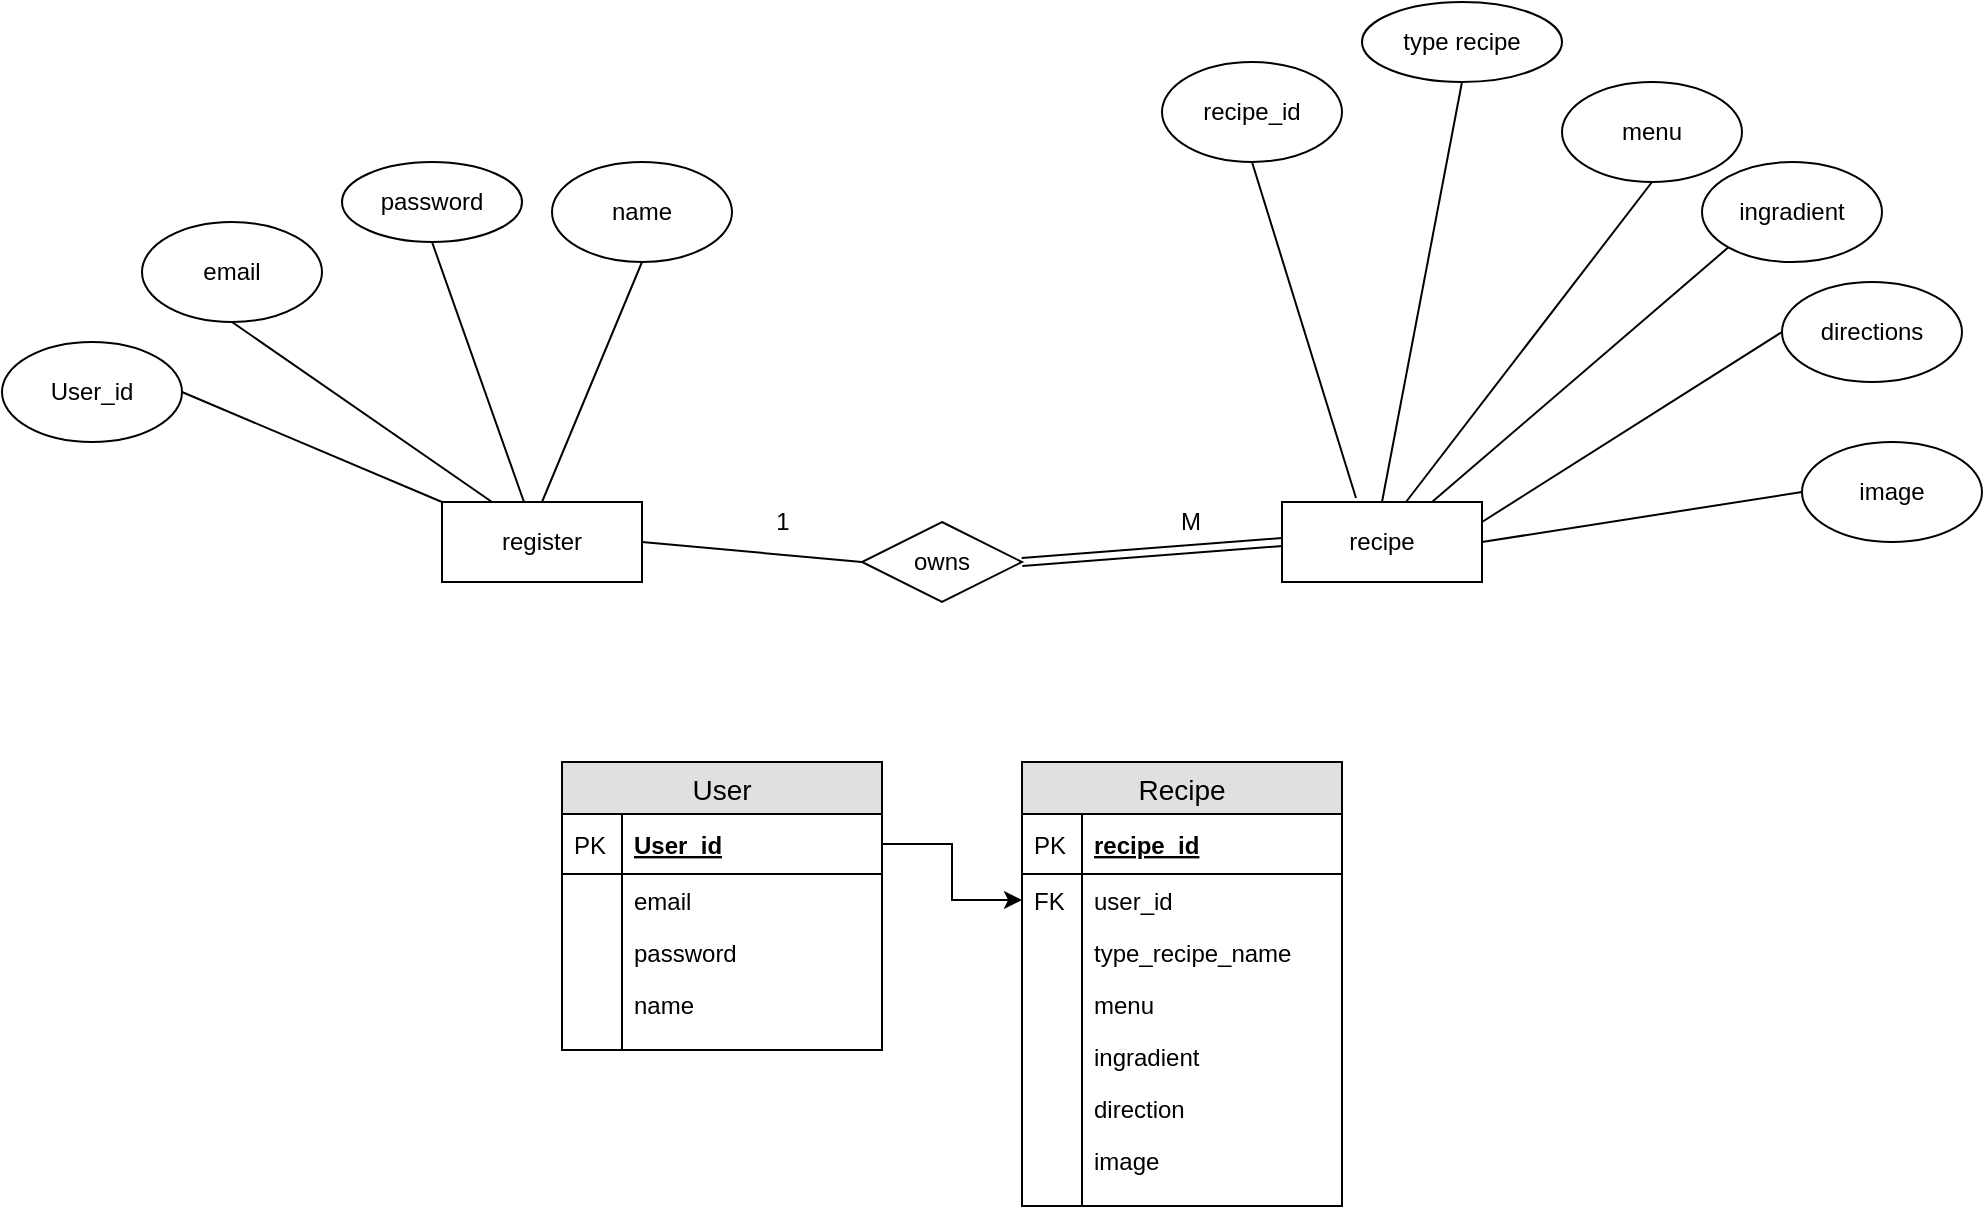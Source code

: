 <mxfile version="12.7.9" type="device"><diagram id="OdCbwvhtmoII-Hmt7XbU" name="Page-1"><mxGraphModel dx="1882" dy="780" grid="1" gridSize="10" guides="1" tooltips="1" connect="1" arrows="1" fold="1" page="1" pageScale="1" pageWidth="1169" pageHeight="827" math="0" shadow="0"><root><mxCell id="0"/><mxCell id="1" parent="0"/><mxCell id="t8FtoCzNeMoenswBaD7P-31" value="User_id" style="ellipse;whiteSpace=wrap;html=1;" parent="1" vertex="1"><mxGeometry x="-110" y="190" width="90" height="50" as="geometry"/></mxCell><mxCell id="t8FtoCzNeMoenswBaD7P-33" value="name" style="ellipse;whiteSpace=wrap;html=1;" parent="1" vertex="1"><mxGeometry x="165" y="100" width="90" height="50" as="geometry"/></mxCell><mxCell id="t8FtoCzNeMoenswBaD7P-34" value="password" style="ellipse;whiteSpace=wrap;html=1;" parent="1" vertex="1"><mxGeometry x="60" y="100" width="90" height="40" as="geometry"/></mxCell><mxCell id="t8FtoCzNeMoenswBaD7P-35" value="email" style="ellipse;whiteSpace=wrap;html=1;" parent="1" vertex="1"><mxGeometry x="-40" y="130" width="90" height="50" as="geometry"/></mxCell><mxCell id="t8FtoCzNeMoenswBaD7P-39" value="" style="endArrow=none;html=1;entryX=0.5;entryY=1;entryDx=0;entryDy=0;exitX=0.25;exitY=0;exitDx=0;exitDy=0;" parent="1" source="KQc6PBvkMlaH7js5DG5--5" target="t8FtoCzNeMoenswBaD7P-35" edge="1"><mxGeometry width="50" height="50" relative="1" as="geometry"><mxPoint x="88" y="250" as="sourcePoint"/><mxPoint x="165" y="190" as="targetPoint"/></mxGeometry></mxCell><mxCell id="t8FtoCzNeMoenswBaD7P-40" value="" style="endArrow=none;html=1;entryX=0.5;entryY=1;entryDx=0;entryDy=0;exitX=0.5;exitY=0;exitDx=0;exitDy=0;" parent="1" source="KQc6PBvkMlaH7js5DG5--5" target="t8FtoCzNeMoenswBaD7P-33" edge="1"><mxGeometry width="50" height="50" relative="1" as="geometry"><mxPoint x="114.04" y="251.98" as="sourcePoint"/><mxPoint x="175" y="200" as="targetPoint"/></mxGeometry></mxCell><mxCell id="t8FtoCzNeMoenswBaD7P-41" value="" style="endArrow=none;html=1;entryX=0.5;entryY=1;entryDx=0;entryDy=0;exitX=0.41;exitY=0;exitDx=0;exitDy=0;exitPerimeter=0;" parent="1" source="KQc6PBvkMlaH7js5DG5--5" target="t8FtoCzNeMoenswBaD7P-34" edge="1"><mxGeometry width="50" height="50" relative="1" as="geometry"><mxPoint x="100" y="250" as="sourcePoint"/><mxPoint x="185" y="210" as="targetPoint"/></mxGeometry></mxCell><mxCell id="t8FtoCzNeMoenswBaD7P-42" value="" style="endArrow=none;html=1;entryX=1;entryY=0.5;entryDx=0;entryDy=0;exitX=0;exitY=0;exitDx=0;exitDy=0;" parent="1" source="KQc6PBvkMlaH7js5DG5--5" target="t8FtoCzNeMoenswBaD7P-31" edge="1"><mxGeometry width="50" height="50" relative="1" as="geometry"><mxPoint x="42.04" y="257.98" as="sourcePoint"/><mxPoint x="195" y="220" as="targetPoint"/></mxGeometry></mxCell><mxCell id="t8FtoCzNeMoenswBaD7P-44" value="recipe_id" style="ellipse;whiteSpace=wrap;html=1;" parent="1" vertex="1"><mxGeometry x="470" y="50" width="90" height="50" as="geometry"/></mxCell><mxCell id="t8FtoCzNeMoenswBaD7P-45" value="" style="endArrow=none;html=1;entryX=0.5;entryY=1;entryDx=0;entryDy=0;exitX=0.37;exitY=-0.05;exitDx=0;exitDy=0;exitPerimeter=0;" parent="1" source="KQc6PBvkMlaH7js5DG5--1" target="t8FtoCzNeMoenswBaD7P-44" edge="1"><mxGeometry width="50" height="50" relative="1" as="geometry"><mxPoint x="608" y="210" as="sourcePoint"/><mxPoint x="610" y="140" as="targetPoint"/></mxGeometry></mxCell><mxCell id="t8FtoCzNeMoenswBaD7P-46" value="menu" style="ellipse;whiteSpace=wrap;html=1;" parent="1" vertex="1"><mxGeometry x="670" y="60" width="90" height="50" as="geometry"/></mxCell><mxCell id="t8FtoCzNeMoenswBaD7P-47" value="" style="endArrow=none;html=1;entryX=0.5;entryY=1;entryDx=0;entryDy=0;exitX=0.62;exitY=0;exitDx=0;exitDy=0;exitPerimeter=0;" parent="1" source="KQc6PBvkMlaH7js5DG5--1" target="t8FtoCzNeMoenswBaD7P-46" edge="1"><mxGeometry width="50" height="50" relative="1" as="geometry"><mxPoint x="650" y="210" as="sourcePoint"/><mxPoint x="700" y="140" as="targetPoint"/></mxGeometry></mxCell><mxCell id="t8FtoCzNeMoenswBaD7P-48" value="ingradient" style="ellipse;whiteSpace=wrap;html=1;" parent="1" vertex="1"><mxGeometry x="740" y="100" width="90" height="50" as="geometry"/></mxCell><mxCell id="t8FtoCzNeMoenswBaD7P-49" value="" style="endArrow=none;html=1;entryX=0;entryY=1;entryDx=0;entryDy=0;exitX=0.75;exitY=0;exitDx=0;exitDy=0;" parent="1" source="KQc6PBvkMlaH7js5DG5--1" target="t8FtoCzNeMoenswBaD7P-48" edge="1"><mxGeometry width="50" height="50" relative="1" as="geometry"><mxPoint x="689" y="210" as="sourcePoint"/><mxPoint x="725" y="120" as="targetPoint"/></mxGeometry></mxCell><mxCell id="t8FtoCzNeMoenswBaD7P-50" value="directions" style="ellipse;whiteSpace=wrap;html=1;" parent="1" vertex="1"><mxGeometry x="780" y="160" width="90" height="50" as="geometry"/></mxCell><mxCell id="t8FtoCzNeMoenswBaD7P-51" value="" style="endArrow=none;html=1;entryX=0;entryY=0.5;entryDx=0;entryDy=0;exitX=1;exitY=0.25;exitDx=0;exitDy=0;" parent="1" source="KQc6PBvkMlaH7js5DG5--1" target="t8FtoCzNeMoenswBaD7P-50" edge="1"><mxGeometry width="50" height="50" relative="1" as="geometry"><mxPoint x="650" y="230" as="sourcePoint"/><mxPoint x="763.18" y="152.678" as="targetPoint"/></mxGeometry></mxCell><mxCell id="t8FtoCzNeMoenswBaD7P-57" value="User" style="swimlane;fontStyle=0;childLayout=stackLayout;horizontal=1;startSize=26;fillColor=#e0e0e0;horizontalStack=0;resizeParent=1;resizeParentMax=0;resizeLast=0;collapsible=1;marginBottom=0;swimlaneFillColor=#ffffff;align=center;fontSize=14;" parent="1" vertex="1"><mxGeometry x="170" y="400" width="160" height="144" as="geometry"/></mxCell><mxCell id="t8FtoCzNeMoenswBaD7P-58" value="User_id" style="shape=partialRectangle;top=0;left=0;right=0;bottom=1;align=left;verticalAlign=middle;fillColor=none;spacingLeft=34;spacingRight=4;overflow=hidden;rotatable=0;points=[[0,0.5],[1,0.5]];portConstraint=eastwest;dropTarget=0;fontStyle=5;fontSize=12;" parent="t8FtoCzNeMoenswBaD7P-57" vertex="1"><mxGeometry y="26" width="160" height="30" as="geometry"/></mxCell><mxCell id="t8FtoCzNeMoenswBaD7P-59" value="PK" style="shape=partialRectangle;top=0;left=0;bottom=0;fillColor=none;align=left;verticalAlign=middle;spacingLeft=4;spacingRight=4;overflow=hidden;rotatable=0;points=[];portConstraint=eastwest;part=1;fontSize=12;" parent="t8FtoCzNeMoenswBaD7P-58" vertex="1" connectable="0"><mxGeometry width="30" height="30" as="geometry"/></mxCell><mxCell id="t8FtoCzNeMoenswBaD7P-60" value="email" style="shape=partialRectangle;top=0;left=0;right=0;bottom=0;align=left;verticalAlign=top;fillColor=none;spacingLeft=34;spacingRight=4;overflow=hidden;rotatable=0;points=[[0,0.5],[1,0.5]];portConstraint=eastwest;dropTarget=0;fontSize=12;" parent="t8FtoCzNeMoenswBaD7P-57" vertex="1"><mxGeometry y="56" width="160" height="26" as="geometry"/></mxCell><mxCell id="t8FtoCzNeMoenswBaD7P-61" value="" style="shape=partialRectangle;top=0;left=0;bottom=0;fillColor=none;align=left;verticalAlign=top;spacingLeft=4;spacingRight=4;overflow=hidden;rotatable=0;points=[];portConstraint=eastwest;part=1;fontSize=12;" parent="t8FtoCzNeMoenswBaD7P-60" vertex="1" connectable="0"><mxGeometry width="30" height="26" as="geometry"/></mxCell><mxCell id="t8FtoCzNeMoenswBaD7P-62" value="password" style="shape=partialRectangle;top=0;left=0;right=0;bottom=0;align=left;verticalAlign=top;fillColor=none;spacingLeft=34;spacingRight=4;overflow=hidden;rotatable=0;points=[[0,0.5],[1,0.5]];portConstraint=eastwest;dropTarget=0;fontSize=12;" parent="t8FtoCzNeMoenswBaD7P-57" vertex="1"><mxGeometry y="82" width="160" height="26" as="geometry"/></mxCell><mxCell id="t8FtoCzNeMoenswBaD7P-63" value="" style="shape=partialRectangle;top=0;left=0;bottom=0;fillColor=none;align=left;verticalAlign=top;spacingLeft=4;spacingRight=4;overflow=hidden;rotatable=0;points=[];portConstraint=eastwest;part=1;fontSize=12;" parent="t8FtoCzNeMoenswBaD7P-62" vertex="1" connectable="0"><mxGeometry width="30" height="26" as="geometry"/></mxCell><mxCell id="t8FtoCzNeMoenswBaD7P-64" value="name" style="shape=partialRectangle;top=0;left=0;right=0;bottom=0;align=left;verticalAlign=top;fillColor=none;spacingLeft=34;spacingRight=4;overflow=hidden;rotatable=0;points=[[0,0.5],[1,0.5]];portConstraint=eastwest;dropTarget=0;fontSize=12;" parent="t8FtoCzNeMoenswBaD7P-57" vertex="1"><mxGeometry y="108" width="160" height="26" as="geometry"/></mxCell><mxCell id="t8FtoCzNeMoenswBaD7P-65" value="" style="shape=partialRectangle;top=0;left=0;bottom=0;fillColor=none;align=left;verticalAlign=top;spacingLeft=4;spacingRight=4;overflow=hidden;rotatable=0;points=[];portConstraint=eastwest;part=1;fontSize=12;" parent="t8FtoCzNeMoenswBaD7P-64" vertex="1" connectable="0"><mxGeometry width="30" height="26" as="geometry"/></mxCell><mxCell id="t8FtoCzNeMoenswBaD7P-66" value="" style="shape=partialRectangle;top=0;left=0;right=0;bottom=0;align=left;verticalAlign=top;fillColor=none;spacingLeft=34;spacingRight=4;overflow=hidden;rotatable=0;points=[[0,0.5],[1,0.5]];portConstraint=eastwest;dropTarget=0;fontSize=12;" parent="t8FtoCzNeMoenswBaD7P-57" vertex="1"><mxGeometry y="134" width="160" height="10" as="geometry"/></mxCell><mxCell id="t8FtoCzNeMoenswBaD7P-67" value="" style="shape=partialRectangle;top=0;left=0;bottom=0;fillColor=none;align=left;verticalAlign=top;spacingLeft=4;spacingRight=4;overflow=hidden;rotatable=0;points=[];portConstraint=eastwest;part=1;fontSize=12;" parent="t8FtoCzNeMoenswBaD7P-66" vertex="1" connectable="0"><mxGeometry width="30" height="10" as="geometry"/></mxCell><mxCell id="t8FtoCzNeMoenswBaD7P-68" value="Recipe" style="swimlane;fontStyle=0;childLayout=stackLayout;horizontal=1;startSize=26;fillColor=#e0e0e0;horizontalStack=0;resizeParent=1;resizeParentMax=0;resizeLast=0;collapsible=1;marginBottom=0;swimlaneFillColor=#ffffff;align=center;fontSize=14;" parent="1" vertex="1"><mxGeometry x="400" y="400" width="160" height="222" as="geometry"/></mxCell><mxCell id="t8FtoCzNeMoenswBaD7P-69" value="recipe_id" style="shape=partialRectangle;top=0;left=0;right=0;bottom=1;align=left;verticalAlign=middle;fillColor=none;spacingLeft=34;spacingRight=4;overflow=hidden;rotatable=0;points=[[0,0.5],[1,0.5]];portConstraint=eastwest;dropTarget=0;fontStyle=5;fontSize=12;" parent="t8FtoCzNeMoenswBaD7P-68" vertex="1"><mxGeometry y="26" width="160" height="30" as="geometry"/></mxCell><mxCell id="t8FtoCzNeMoenswBaD7P-70" value="PK" style="shape=partialRectangle;top=0;left=0;bottom=0;fillColor=none;align=left;verticalAlign=middle;spacingLeft=4;spacingRight=4;overflow=hidden;rotatable=0;points=[];portConstraint=eastwest;part=1;fontSize=12;" parent="t8FtoCzNeMoenswBaD7P-69" vertex="1" connectable="0"><mxGeometry width="30" height="30" as="geometry"/></mxCell><mxCell id="t8FtoCzNeMoenswBaD7P-111" value="user_id" style="shape=partialRectangle;top=0;left=0;right=0;bottom=0;align=left;verticalAlign=top;fillColor=none;spacingLeft=34;spacingRight=4;overflow=hidden;rotatable=0;points=[[0,0.5],[1,0.5]];portConstraint=eastwest;dropTarget=0;fontSize=12;" parent="t8FtoCzNeMoenswBaD7P-68" vertex="1"><mxGeometry y="56" width="160" height="26" as="geometry"/></mxCell><mxCell id="t8FtoCzNeMoenswBaD7P-112" value="FK" style="shape=partialRectangle;top=0;left=0;bottom=0;fillColor=none;align=left;verticalAlign=top;spacingLeft=4;spacingRight=4;overflow=hidden;rotatable=0;points=[];portConstraint=eastwest;part=1;fontSize=12;" parent="t8FtoCzNeMoenswBaD7P-111" vertex="1" connectable="0"><mxGeometry width="30" height="26" as="geometry"/></mxCell><mxCell id="KQc6PBvkMlaH7js5DG5--29" value="type_recipe_name" style="shape=partialRectangle;top=0;left=0;right=0;bottom=0;align=left;verticalAlign=top;fillColor=none;spacingLeft=34;spacingRight=4;overflow=hidden;rotatable=0;points=[[0,0.5],[1,0.5]];portConstraint=eastwest;dropTarget=0;fontSize=12;" vertex="1" parent="t8FtoCzNeMoenswBaD7P-68"><mxGeometry y="82" width="160" height="26" as="geometry"/></mxCell><mxCell id="KQc6PBvkMlaH7js5DG5--30" value="" style="shape=partialRectangle;top=0;left=0;bottom=0;fillColor=none;align=left;verticalAlign=top;spacingLeft=4;spacingRight=4;overflow=hidden;rotatable=0;points=[];portConstraint=eastwest;part=1;fontSize=12;" vertex="1" connectable="0" parent="KQc6PBvkMlaH7js5DG5--29"><mxGeometry width="30" height="26" as="geometry"/></mxCell><mxCell id="t8FtoCzNeMoenswBaD7P-71" value="menu" style="shape=partialRectangle;top=0;left=0;right=0;bottom=0;align=left;verticalAlign=top;fillColor=none;spacingLeft=34;spacingRight=4;overflow=hidden;rotatable=0;points=[[0,0.5],[1,0.5]];portConstraint=eastwest;dropTarget=0;fontSize=12;" parent="t8FtoCzNeMoenswBaD7P-68" vertex="1"><mxGeometry y="108" width="160" height="26" as="geometry"/></mxCell><mxCell id="t8FtoCzNeMoenswBaD7P-72" value="" style="shape=partialRectangle;top=0;left=0;bottom=0;fillColor=none;align=left;verticalAlign=top;spacingLeft=4;spacingRight=4;overflow=hidden;rotatable=0;points=[];portConstraint=eastwest;part=1;fontSize=12;" parent="t8FtoCzNeMoenswBaD7P-71" vertex="1" connectable="0"><mxGeometry width="30" height="26" as="geometry"/></mxCell><mxCell id="t8FtoCzNeMoenswBaD7P-73" value="ingradient" style="shape=partialRectangle;top=0;left=0;right=0;bottom=0;align=left;verticalAlign=top;fillColor=none;spacingLeft=34;spacingRight=4;overflow=hidden;rotatable=0;points=[[0,0.5],[1,0.5]];portConstraint=eastwest;dropTarget=0;fontSize=12;" parent="t8FtoCzNeMoenswBaD7P-68" vertex="1"><mxGeometry y="134" width="160" height="26" as="geometry"/></mxCell><mxCell id="t8FtoCzNeMoenswBaD7P-74" value="" style="shape=partialRectangle;top=0;left=0;bottom=0;fillColor=none;align=left;verticalAlign=top;spacingLeft=4;spacingRight=4;overflow=hidden;rotatable=0;points=[];portConstraint=eastwest;part=1;fontSize=12;" parent="t8FtoCzNeMoenswBaD7P-73" vertex="1" connectable="0"><mxGeometry width="30" height="26" as="geometry"/></mxCell><mxCell id="t8FtoCzNeMoenswBaD7P-75" value="direction" style="shape=partialRectangle;top=0;left=0;right=0;bottom=0;align=left;verticalAlign=top;fillColor=none;spacingLeft=34;spacingRight=4;overflow=hidden;rotatable=0;points=[[0,0.5],[1,0.5]];portConstraint=eastwest;dropTarget=0;fontSize=12;" parent="t8FtoCzNeMoenswBaD7P-68" vertex="1"><mxGeometry y="160" width="160" height="26" as="geometry"/></mxCell><mxCell id="t8FtoCzNeMoenswBaD7P-76" value="" style="shape=partialRectangle;top=0;left=0;bottom=0;fillColor=none;align=left;verticalAlign=top;spacingLeft=4;spacingRight=4;overflow=hidden;rotatable=0;points=[];portConstraint=eastwest;part=1;fontSize=12;" parent="t8FtoCzNeMoenswBaD7P-75" vertex="1" connectable="0"><mxGeometry width="30" height="26" as="geometry"/></mxCell><mxCell id="t8FtoCzNeMoenswBaD7P-117" value="image" style="shape=partialRectangle;top=0;left=0;right=0;bottom=0;align=left;verticalAlign=top;fillColor=none;spacingLeft=34;spacingRight=4;overflow=hidden;rotatable=0;points=[[0,0.5],[1,0.5]];portConstraint=eastwest;dropTarget=0;fontSize=12;" parent="t8FtoCzNeMoenswBaD7P-68" vertex="1"><mxGeometry y="186" width="160" height="26" as="geometry"/></mxCell><mxCell id="t8FtoCzNeMoenswBaD7P-118" value="" style="shape=partialRectangle;top=0;left=0;bottom=0;fillColor=none;align=left;verticalAlign=top;spacingLeft=4;spacingRight=4;overflow=hidden;rotatable=0;points=[];portConstraint=eastwest;part=1;fontSize=12;" parent="t8FtoCzNeMoenswBaD7P-117" vertex="1" connectable="0"><mxGeometry width="30" height="26" as="geometry"/></mxCell><mxCell id="t8FtoCzNeMoenswBaD7P-77" value="" style="shape=partialRectangle;top=0;left=0;right=0;bottom=0;align=left;verticalAlign=top;fillColor=none;spacingLeft=34;spacingRight=4;overflow=hidden;rotatable=0;points=[[0,0.5],[1,0.5]];portConstraint=eastwest;dropTarget=0;fontSize=12;" parent="t8FtoCzNeMoenswBaD7P-68" vertex="1"><mxGeometry y="212" width="160" height="10" as="geometry"/></mxCell><mxCell id="t8FtoCzNeMoenswBaD7P-78" value="" style="shape=partialRectangle;top=0;left=0;bottom=0;fillColor=none;align=left;verticalAlign=top;spacingLeft=4;spacingRight=4;overflow=hidden;rotatable=0;points=[];portConstraint=eastwest;part=1;fontSize=12;" parent="t8FtoCzNeMoenswBaD7P-77" vertex="1" connectable="0"><mxGeometry width="30" height="10" as="geometry"/></mxCell><mxCell id="t8FtoCzNeMoenswBaD7P-114" style="edgeStyle=orthogonalEdgeStyle;rounded=0;orthogonalLoop=1;jettySize=auto;html=1;entryX=0;entryY=0.5;entryDx=0;entryDy=0;" parent="1" source="t8FtoCzNeMoenswBaD7P-58" target="t8FtoCzNeMoenswBaD7P-111" edge="1"><mxGeometry relative="1" as="geometry"/></mxCell><mxCell id="t8FtoCzNeMoenswBaD7P-119" value="image" style="ellipse;whiteSpace=wrap;html=1;" parent="1" vertex="1"><mxGeometry x="790" y="240" width="90" height="50" as="geometry"/></mxCell><mxCell id="t8FtoCzNeMoenswBaD7P-120" value="" style="endArrow=none;html=1;entryX=0;entryY=0.5;entryDx=0;entryDy=0;exitX=1;exitY=0.5;exitDx=0;exitDy=0;" parent="1" source="KQc6PBvkMlaH7js5DG5--1" target="t8FtoCzNeMoenswBaD7P-119" edge="1"><mxGeometry width="50" height="50" relative="1" as="geometry"><mxPoint x="710" y="240" as="sourcePoint"/><mxPoint x="773.18" y="232.678" as="targetPoint"/></mxGeometry></mxCell><mxCell id="KQc6PBvkMlaH7js5DG5--1" value="recipe" style="whiteSpace=wrap;html=1;align=center;" vertex="1" parent="1"><mxGeometry x="530" y="270" width="100" height="40" as="geometry"/></mxCell><mxCell id="KQc6PBvkMlaH7js5DG5--5" value="register" style="whiteSpace=wrap;html=1;align=center;" vertex="1" parent="1"><mxGeometry x="110" y="270" width="100" height="40" as="geometry"/></mxCell><mxCell id="KQc6PBvkMlaH7js5DG5--7" value="type recipe" style="ellipse;whiteSpace=wrap;html=1;align=center;" vertex="1" parent="1"><mxGeometry x="570" y="20" width="100" height="40" as="geometry"/></mxCell><mxCell id="KQc6PBvkMlaH7js5DG5--8" value="" style="endArrow=none;html=1;rounded=0;exitX=0.5;exitY=1;exitDx=0;exitDy=0;entryX=0.5;entryY=0;entryDx=0;entryDy=0;" edge="1" parent="1" source="KQc6PBvkMlaH7js5DG5--7" target="KQc6PBvkMlaH7js5DG5--1"><mxGeometry relative="1" as="geometry"><mxPoint x="570" y="170" as="sourcePoint"/><mxPoint x="730" y="170" as="targetPoint"/></mxGeometry></mxCell><mxCell id="KQc6PBvkMlaH7js5DG5--12" value="" style="endArrow=none;html=1;rounded=0;exitX=1;exitY=0.5;exitDx=0;exitDy=0;entryX=0;entryY=0.5;entryDx=0;entryDy=0;shape=link;" edge="1" parent="1" source="KQc6PBvkMlaH7js5DG5--14" target="KQc6PBvkMlaH7js5DG5--1"><mxGeometry relative="1" as="geometry"><mxPoint x="390" y="345" as="sourcePoint"/><mxPoint x="560" y="330" as="targetPoint"/></mxGeometry></mxCell><mxCell id="KQc6PBvkMlaH7js5DG5--13" value="" style="endArrow=none;html=1;rounded=0;exitX=1;exitY=0.5;exitDx=0;exitDy=0;entryX=0;entryY=0.5;entryDx=0;entryDy=0;" edge="1" parent="1" source="KQc6PBvkMlaH7js5DG5--5" target="KQc6PBvkMlaH7js5DG5--14"><mxGeometry relative="1" as="geometry"><mxPoint x="230" y="330" as="sourcePoint"/><mxPoint x="310" y="345" as="targetPoint"/></mxGeometry></mxCell><mxCell id="KQc6PBvkMlaH7js5DG5--14" value="owns" style="shape=rhombus;perimeter=rhombusPerimeter;whiteSpace=wrap;html=1;align=center;" vertex="1" parent="1"><mxGeometry x="320" y="280" width="80" height="40" as="geometry"/></mxCell><mxCell id="KQc6PBvkMlaH7js5DG5--23" value="1" style="text;html=1;align=center;verticalAlign=middle;resizable=0;points=[];autosize=1;" vertex="1" parent="1"><mxGeometry x="270" y="270" width="20" height="20" as="geometry"/></mxCell><mxCell id="KQc6PBvkMlaH7js5DG5--24" value="M" style="text;html=1;align=center;verticalAlign=middle;resizable=0;points=[];autosize=1;" vertex="1" parent="1"><mxGeometry x="469" y="270" width="30" height="20" as="geometry"/></mxCell></root></mxGraphModel></diagram></mxfile>